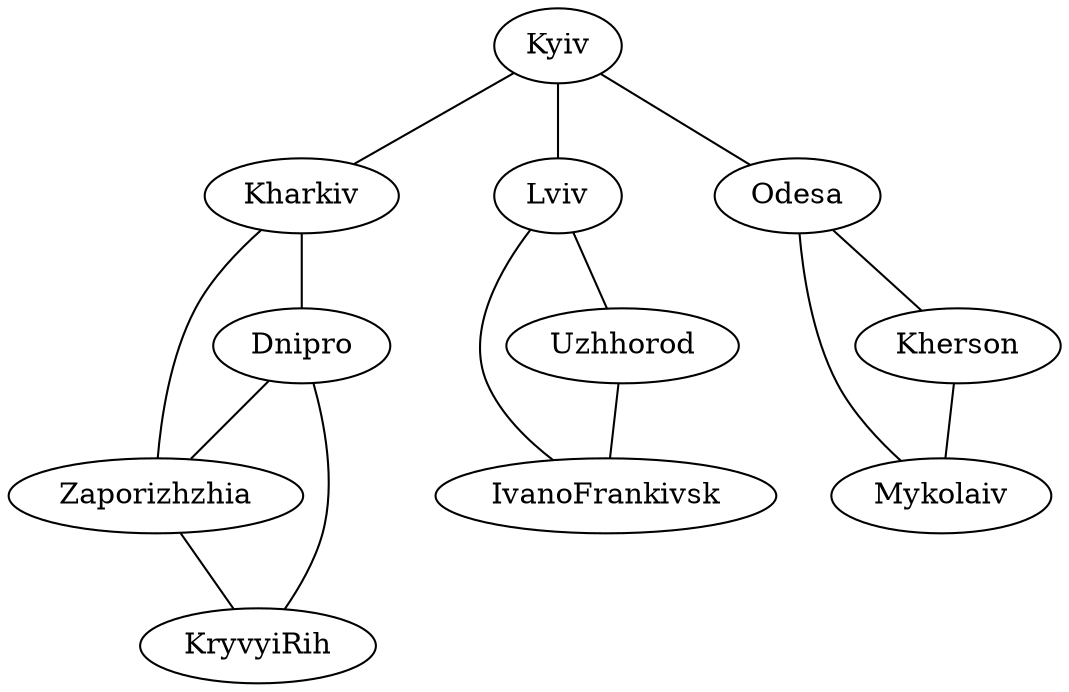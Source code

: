 graph ukraine {
    Kyiv -- Kharkiv [distance=477];
    Kyiv -- Lviv [distance=540];
    Kyiv -- Odesa [distance=475];
    Kharkiv -- Dnipro [distance=213];
    Kharkiv -- Zaporizhzhia [distance=284];
    Lviv -- IvanoFrankivsk [distance=136];
    Lviv -- Uzhhorod [distance=270];
    Odesa -- Mykolaiv [distance=132];
    Odesa -- Kherson [distance=177];
    Dnipro -- Zaporizhzhia [distance=85];
    Dnipro -- KryvyiRih [distance=151];
    Kherson -- Mykolaiv [distance=58];
    Uzhhorod -- IvanoFrankivsk [distance=220];
    Zaporizhzhia -- KryvyiRih [distance=170];
}